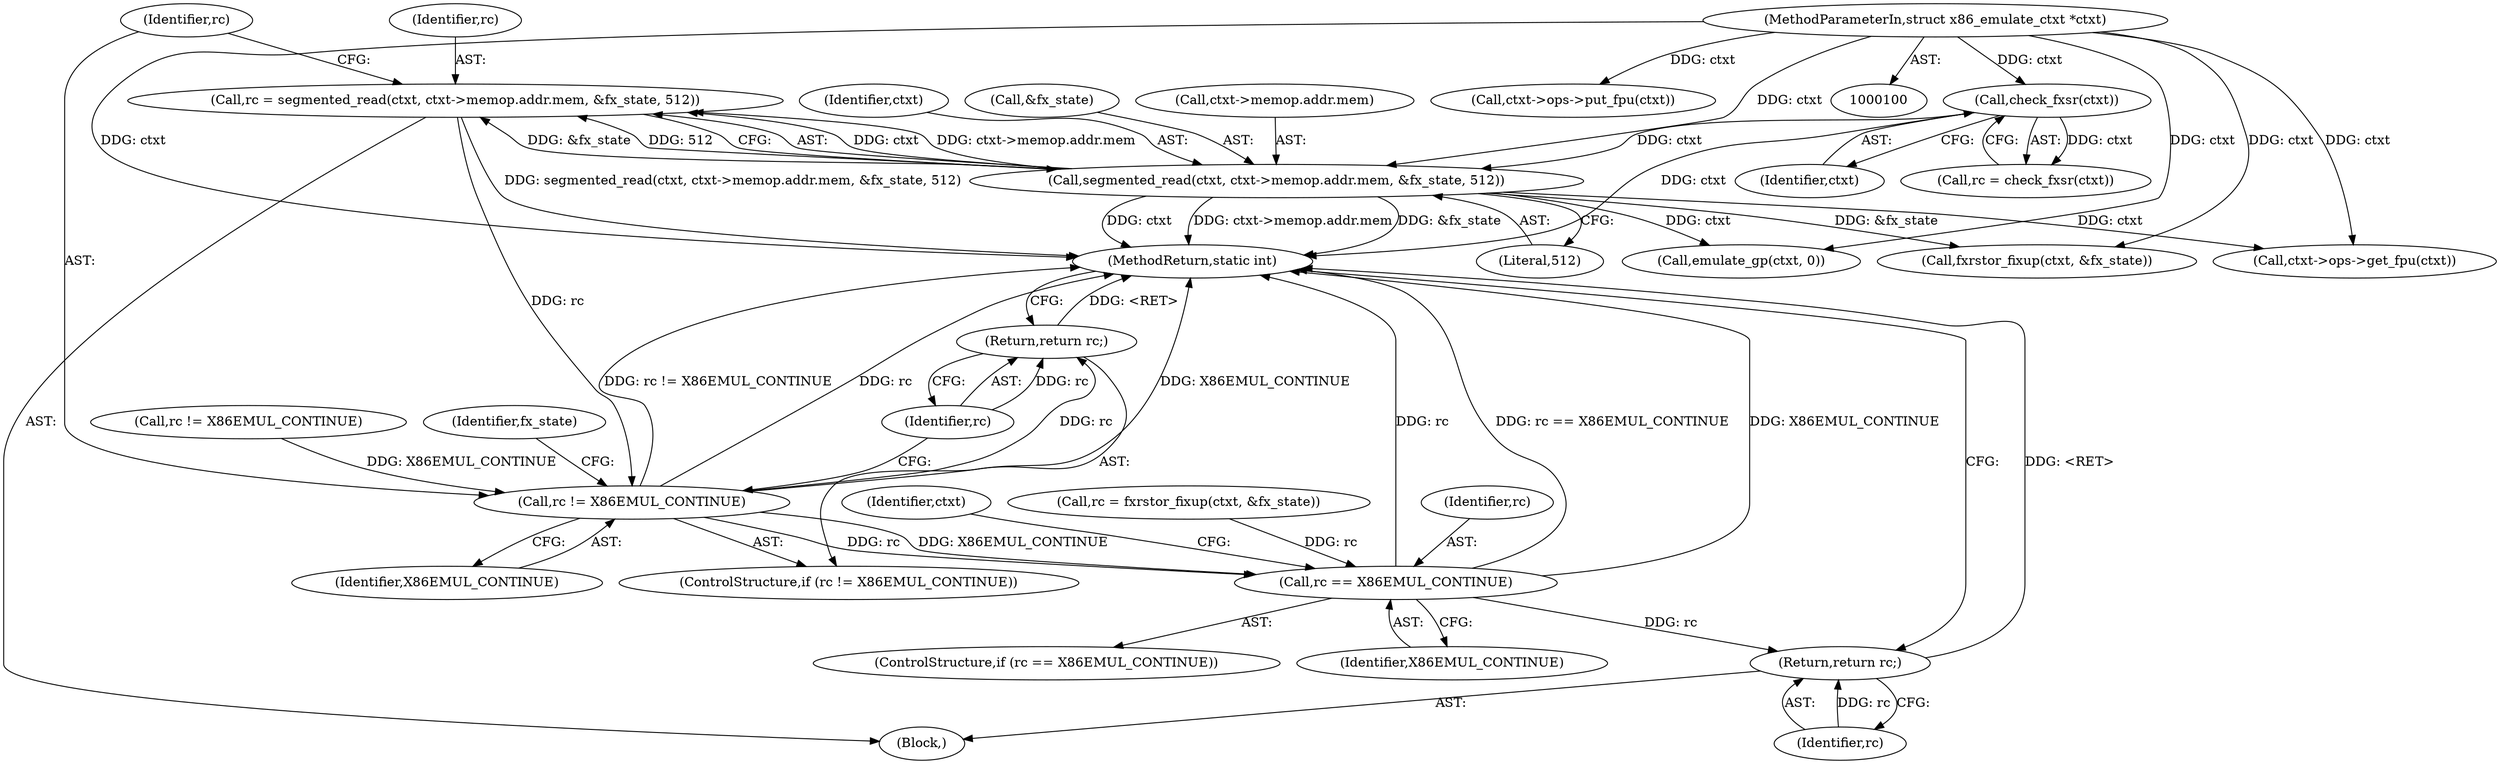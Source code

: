 digraph "1_linux_129a72a0d3c8e139a04512325384fe5ac119e74d@API" {
"1000115" [label="(Call,rc = segmented_read(ctxt, ctxt->memop.addr.mem, &fx_state, 512))"];
"1000117" [label="(Call,segmented_read(ctxt, ctxt->memop.addr.mem, &fx_state, 512))"];
"1000107" [label="(Call,check_fxsr(ctxt))"];
"1000101" [label="(MethodParameterIn,struct x86_emulate_ctxt *ctxt)"];
"1000130" [label="(Call,rc != X86EMUL_CONTINUE)"];
"1000133" [label="(Return,return rc;)"];
"1000160" [label="(Call,rc == X86EMUL_CONTINUE)"];
"1000165" [label="(Return,return rc;)"];
"1000166" [label="(Identifier,rc)"];
"1000126" [label="(Call,&fx_state)"];
"1000128" [label="(Literal,512)"];
"1000130" [label="(Call,rc != X86EMUL_CONTINUE)"];
"1000167" [label="(MethodReturn,static int)"];
"1000155" [label="(Call,fxrstor_fixup(ctxt, &fx_state))"];
"1000117" [label="(Call,segmented_read(ctxt, ctxt->memop.addr.mem, &fx_state, 512))"];
"1000165" [label="(Return,return rc;)"];
"1000110" [label="(Call,rc != X86EMUL_CONTINUE)"];
"1000161" [label="(Identifier,rc)"];
"1000142" [label="(Call,emulate_gp(ctxt, 0))"];
"1000164" [label="(Identifier,ctxt)"];
"1000119" [label="(Call,ctxt->memop.addr.mem)"];
"1000118" [label="(Identifier,ctxt)"];
"1000101" [label="(MethodParameterIn,struct x86_emulate_ctxt *ctxt)"];
"1000138" [label="(Identifier,fx_state)"];
"1000108" [label="(Identifier,ctxt)"];
"1000160" [label="(Call,rc == X86EMUL_CONTINUE)"];
"1000129" [label="(ControlStructure,if (rc != X86EMUL_CONTINUE))"];
"1000153" [label="(Call,rc = fxrstor_fixup(ctxt, &fx_state))"];
"1000133" [label="(Return,return rc;)"];
"1000131" [label="(Identifier,rc)"];
"1000107" [label="(Call,check_fxsr(ctxt))"];
"1000159" [label="(ControlStructure,if (rc == X86EMUL_CONTINUE))"];
"1000162" [label="(Identifier,X86EMUL_CONTINUE)"];
"1000163" [label="(Call,ctxt->ops->put_fpu(ctxt))"];
"1000102" [label="(Block,)"];
"1000116" [label="(Identifier,rc)"];
"1000115" [label="(Call,rc = segmented_read(ctxt, ctxt->memop.addr.mem, &fx_state, 512))"];
"1000134" [label="(Identifier,rc)"];
"1000132" [label="(Identifier,X86EMUL_CONTINUE)"];
"1000145" [label="(Call,ctxt->ops->get_fpu(ctxt))"];
"1000105" [label="(Call,rc = check_fxsr(ctxt))"];
"1000115" -> "1000102"  [label="AST: "];
"1000115" -> "1000117"  [label="CFG: "];
"1000116" -> "1000115"  [label="AST: "];
"1000117" -> "1000115"  [label="AST: "];
"1000131" -> "1000115"  [label="CFG: "];
"1000115" -> "1000167"  [label="DDG: segmented_read(ctxt, ctxt->memop.addr.mem, &fx_state, 512)"];
"1000117" -> "1000115"  [label="DDG: ctxt"];
"1000117" -> "1000115"  [label="DDG: ctxt->memop.addr.mem"];
"1000117" -> "1000115"  [label="DDG: &fx_state"];
"1000117" -> "1000115"  [label="DDG: 512"];
"1000115" -> "1000130"  [label="DDG: rc"];
"1000117" -> "1000128"  [label="CFG: "];
"1000118" -> "1000117"  [label="AST: "];
"1000119" -> "1000117"  [label="AST: "];
"1000126" -> "1000117"  [label="AST: "];
"1000128" -> "1000117"  [label="AST: "];
"1000117" -> "1000167"  [label="DDG: ctxt"];
"1000117" -> "1000167"  [label="DDG: ctxt->memop.addr.mem"];
"1000117" -> "1000167"  [label="DDG: &fx_state"];
"1000107" -> "1000117"  [label="DDG: ctxt"];
"1000101" -> "1000117"  [label="DDG: ctxt"];
"1000117" -> "1000142"  [label="DDG: ctxt"];
"1000117" -> "1000145"  [label="DDG: ctxt"];
"1000117" -> "1000155"  [label="DDG: &fx_state"];
"1000107" -> "1000105"  [label="AST: "];
"1000107" -> "1000108"  [label="CFG: "];
"1000108" -> "1000107"  [label="AST: "];
"1000105" -> "1000107"  [label="CFG: "];
"1000107" -> "1000167"  [label="DDG: ctxt"];
"1000107" -> "1000105"  [label="DDG: ctxt"];
"1000101" -> "1000107"  [label="DDG: ctxt"];
"1000101" -> "1000100"  [label="AST: "];
"1000101" -> "1000167"  [label="DDG: ctxt"];
"1000101" -> "1000142"  [label="DDG: ctxt"];
"1000101" -> "1000145"  [label="DDG: ctxt"];
"1000101" -> "1000155"  [label="DDG: ctxt"];
"1000101" -> "1000163"  [label="DDG: ctxt"];
"1000130" -> "1000129"  [label="AST: "];
"1000130" -> "1000132"  [label="CFG: "];
"1000131" -> "1000130"  [label="AST: "];
"1000132" -> "1000130"  [label="AST: "];
"1000134" -> "1000130"  [label="CFG: "];
"1000138" -> "1000130"  [label="CFG: "];
"1000130" -> "1000167"  [label="DDG: X86EMUL_CONTINUE"];
"1000130" -> "1000167"  [label="DDG: rc"];
"1000130" -> "1000167"  [label="DDG: rc != X86EMUL_CONTINUE"];
"1000110" -> "1000130"  [label="DDG: X86EMUL_CONTINUE"];
"1000130" -> "1000133"  [label="DDG: rc"];
"1000130" -> "1000160"  [label="DDG: rc"];
"1000130" -> "1000160"  [label="DDG: X86EMUL_CONTINUE"];
"1000133" -> "1000129"  [label="AST: "];
"1000133" -> "1000134"  [label="CFG: "];
"1000134" -> "1000133"  [label="AST: "];
"1000167" -> "1000133"  [label="CFG: "];
"1000133" -> "1000167"  [label="DDG: <RET>"];
"1000134" -> "1000133"  [label="DDG: rc"];
"1000160" -> "1000159"  [label="AST: "];
"1000160" -> "1000162"  [label="CFG: "];
"1000161" -> "1000160"  [label="AST: "];
"1000162" -> "1000160"  [label="AST: "];
"1000164" -> "1000160"  [label="CFG: "];
"1000160" -> "1000167"  [label="DDG: rc == X86EMUL_CONTINUE"];
"1000160" -> "1000167"  [label="DDG: X86EMUL_CONTINUE"];
"1000160" -> "1000167"  [label="DDG: rc"];
"1000153" -> "1000160"  [label="DDG: rc"];
"1000160" -> "1000165"  [label="DDG: rc"];
"1000165" -> "1000102"  [label="AST: "];
"1000165" -> "1000166"  [label="CFG: "];
"1000166" -> "1000165"  [label="AST: "];
"1000167" -> "1000165"  [label="CFG: "];
"1000165" -> "1000167"  [label="DDG: <RET>"];
"1000166" -> "1000165"  [label="DDG: rc"];
}
